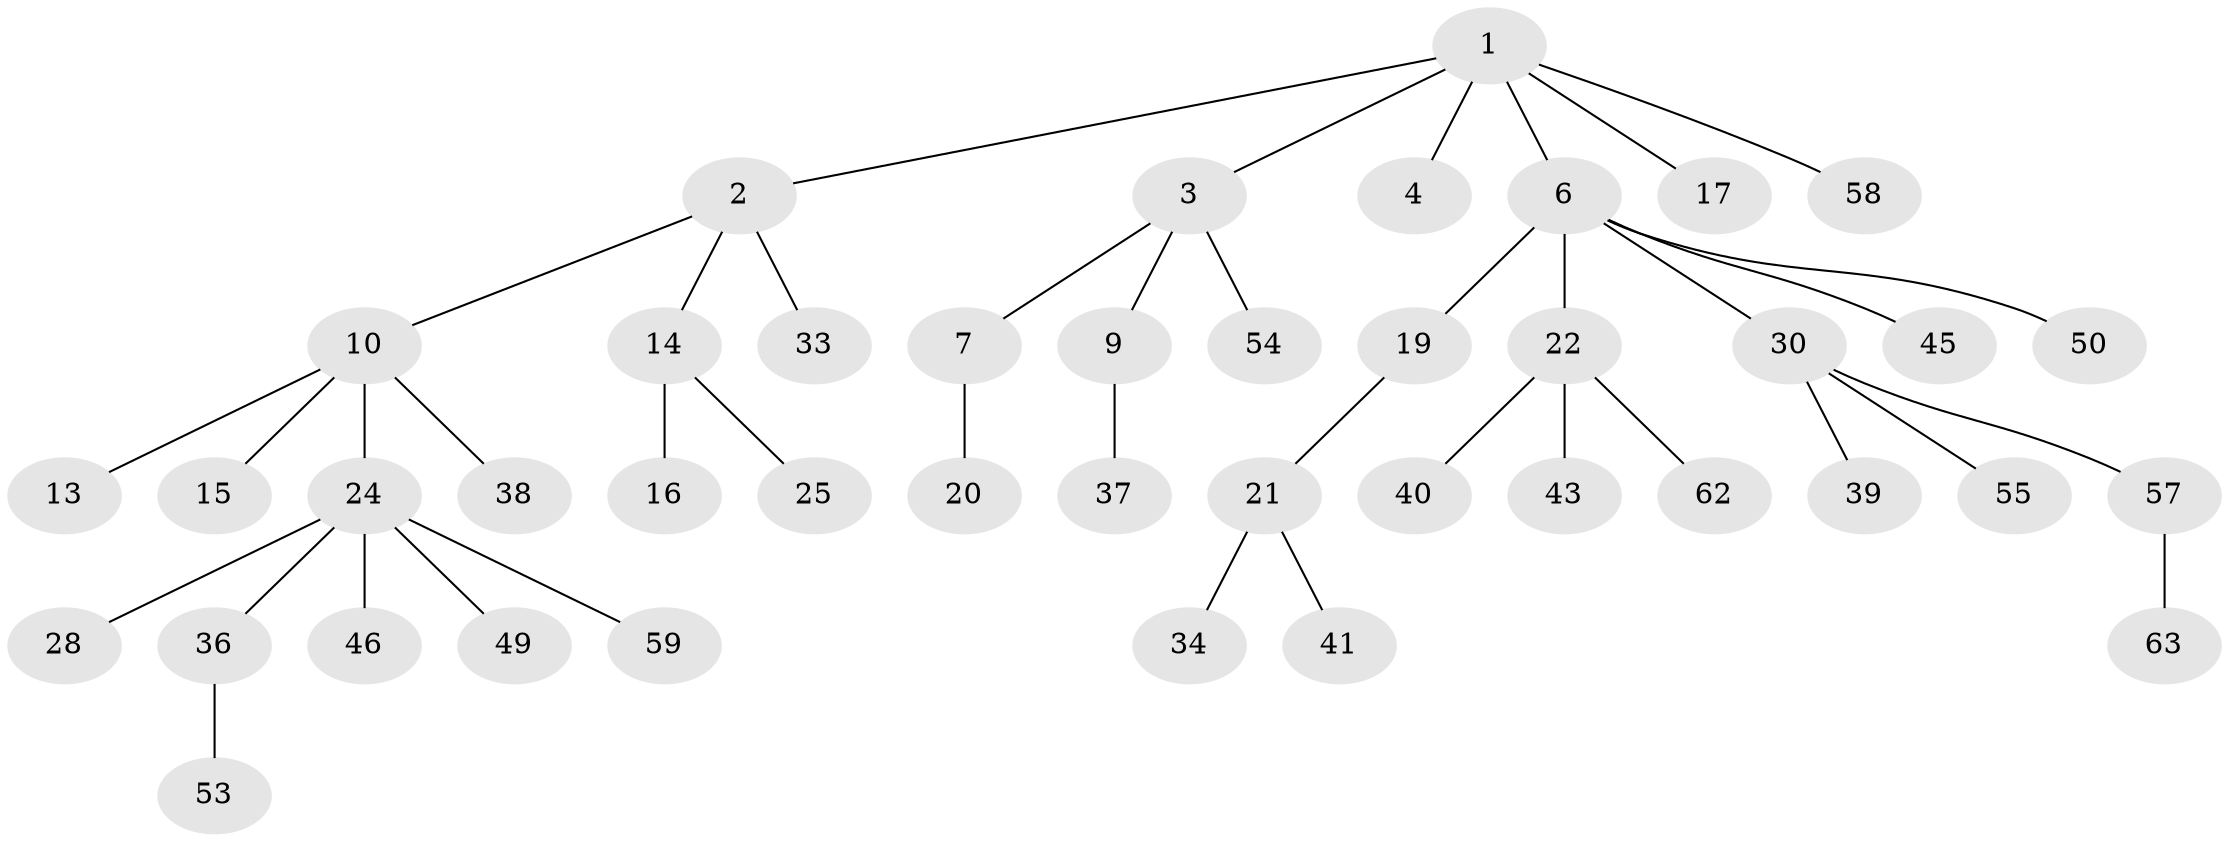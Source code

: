 // original degree distribution, {6: 0.015151515151515152, 4: 0.09090909090909091, 2: 0.25757575757575757, 1: 0.5151515151515151, 5: 0.030303030303030304, 3: 0.07575757575757576, 7: 0.015151515151515152}
// Generated by graph-tools (version 1.1) at 2025/11/02/27/25 16:11:25]
// undirected, 42 vertices, 41 edges
graph export_dot {
graph [start="1"]
  node [color=gray90,style=filled];
  1 [super="+32"];
  2 [super="+23"];
  3 [super="+44"];
  4 [super="+5"];
  6 [super="+8"];
  7 [super="+12"];
  9 [super="+35"];
  10 [super="+11"];
  13 [super="+18"];
  14 [super="+29"];
  15 [super="+61"];
  16 [super="+60"];
  17;
  19;
  20;
  21 [super="+26"];
  22 [super="+27"];
  24 [super="+48"];
  25 [super="+31"];
  28 [super="+64"];
  30 [super="+52"];
  33 [super="+42"];
  34 [super="+47"];
  36 [super="+66"];
  37 [super="+56"];
  38;
  39;
  40;
  41;
  43;
  45 [super="+51"];
  46;
  49;
  50;
  53;
  54;
  55;
  57 [super="+65"];
  58;
  59;
  62;
  63;
  1 -- 2;
  1 -- 3;
  1 -- 4;
  1 -- 6;
  1 -- 17;
  1 -- 58;
  2 -- 10;
  2 -- 14;
  2 -- 33;
  3 -- 7;
  3 -- 9;
  3 -- 54;
  6 -- 22;
  6 -- 45;
  6 -- 50;
  6 -- 19;
  6 -- 30;
  7 -- 20;
  9 -- 37;
  10 -- 24;
  10 -- 13;
  10 -- 38;
  10 -- 15;
  14 -- 16;
  14 -- 25;
  19 -- 21;
  21 -- 34;
  21 -- 41;
  22 -- 40;
  22 -- 43;
  22 -- 62;
  24 -- 28;
  24 -- 36;
  24 -- 46;
  24 -- 49;
  24 -- 59;
  30 -- 39;
  30 -- 57;
  30 -- 55;
  36 -- 53;
  57 -- 63;
}
